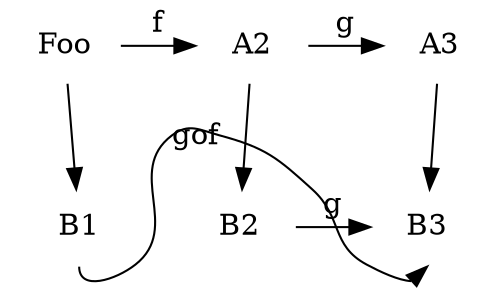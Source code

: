 digraph g {
   node [shape=plaintext]
   A1 [label = "Foo"]
   A1 -> B1
   A2 -> B2
   A3 -> B3
 
   A1 -> A2 [label=f]
   A2 -> A3 [label=g]
   B2 -> B3 [label="g"]
   B1 -> B3 [label="gof" tailport=s headport=s]
 
   { rank=same; A1 A2 A3 }
   { rank=same; B1 B2 B3 } 
}